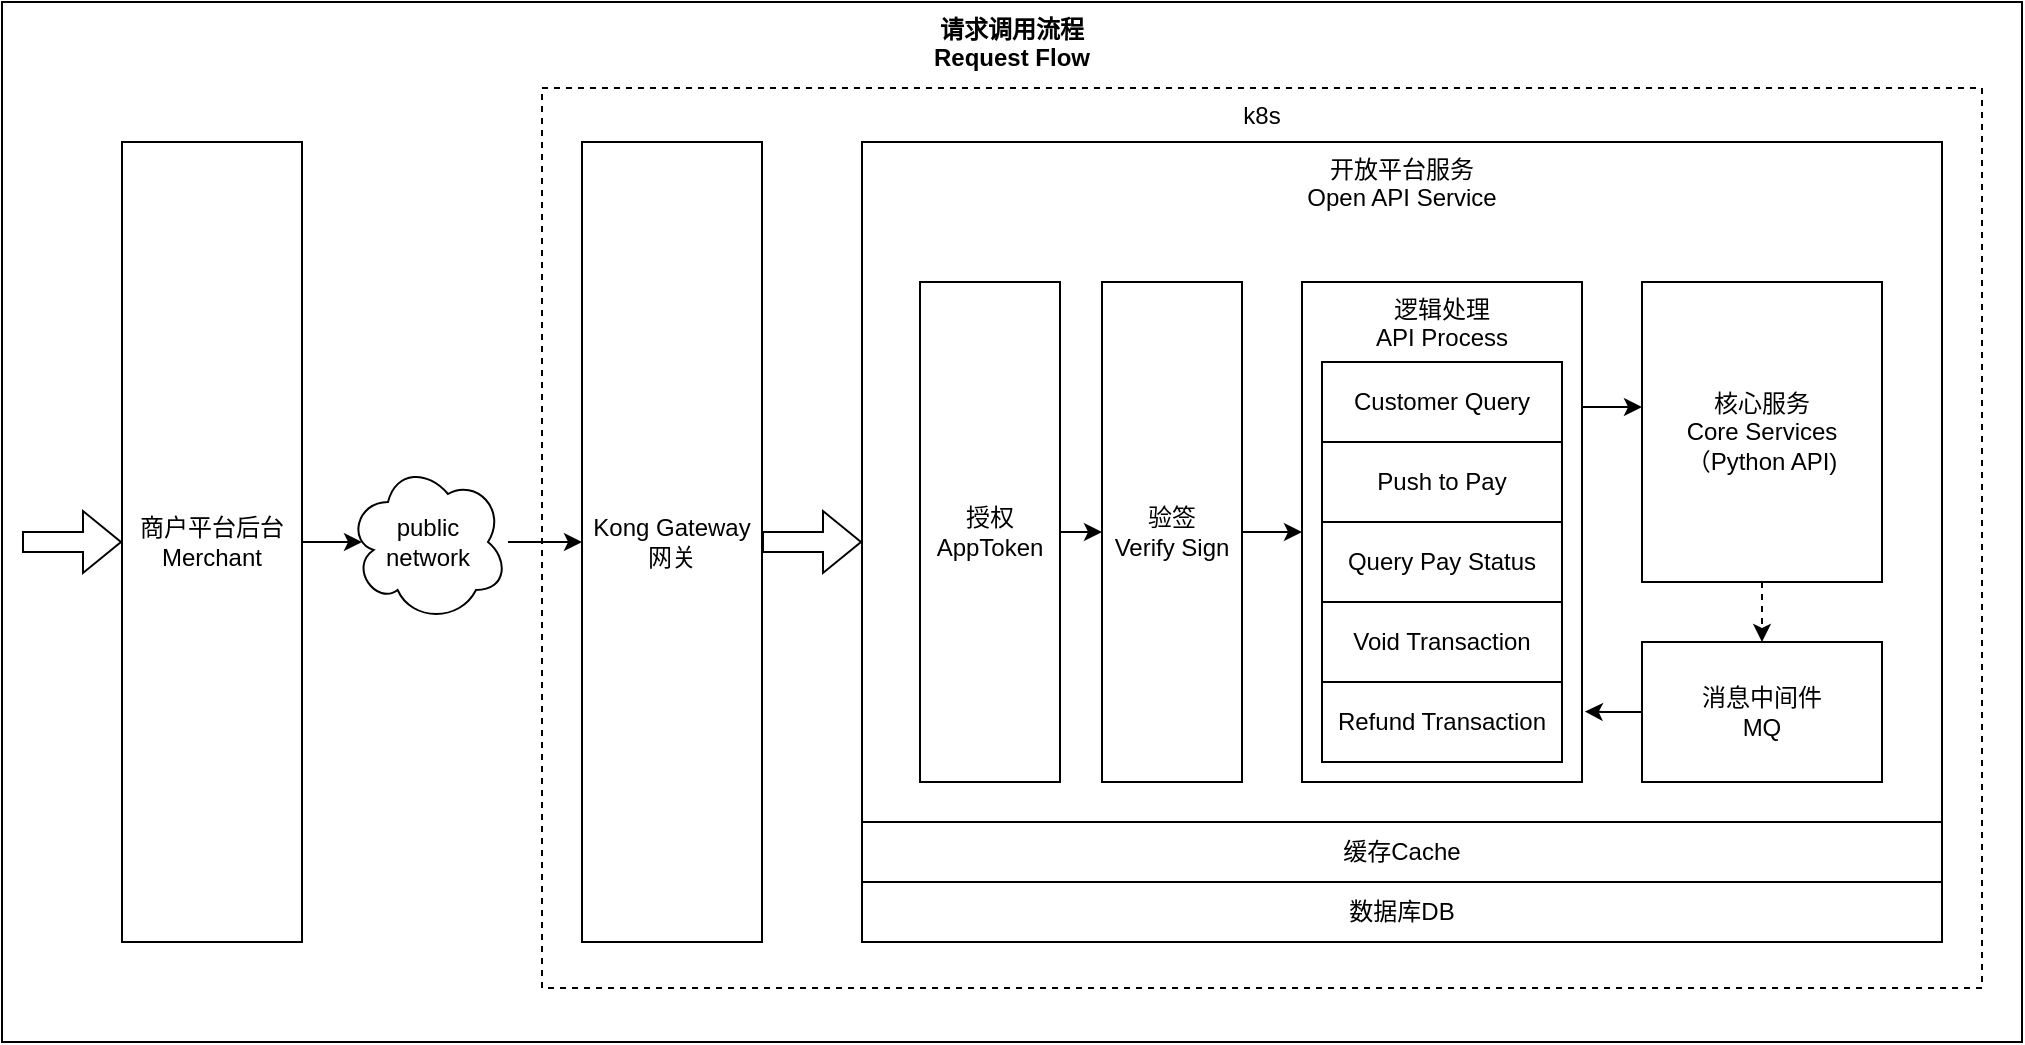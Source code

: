 <mxfile version="20.8.16" type="device"><diagram name="第 1 页" id="vAZl0ws2kkTamz-iTpgY"><mxGraphModel dx="1820" dy="675" grid="1" gridSize="10" guides="1" tooltips="1" connect="1" arrows="1" fold="1" page="1" pageScale="1" pageWidth="827" pageHeight="1169" math="0" shadow="0"><root><mxCell id="0"/><mxCell id="1" parent="0"/><mxCell id="q8u009JyQ21NhVFjjQZb-20" value="请求调用流程&lt;br&gt;Request Flow" style="rounded=0;whiteSpace=wrap;html=1;verticalAlign=top;fontStyle=1" vertex="1" parent="1"><mxGeometry x="-80" y="90" width="1010" height="520" as="geometry"/></mxCell><mxCell id="q8u009JyQ21NhVFjjQZb-40" value="k8s" style="rounded=0;whiteSpace=wrap;html=1;dashed=1;verticalAlign=top;align=center;" vertex="1" parent="1"><mxGeometry x="190" y="133" width="720" height="450" as="geometry"/></mxCell><mxCell id="q8u009JyQ21NhVFjjQZb-23" style="edgeStyle=orthogonalEdgeStyle;rounded=0;orthogonalLoop=1;jettySize=auto;html=1;" edge="1" parent="1" source="q8u009JyQ21NhVFjjQZb-1"><mxGeometry relative="1" as="geometry"><mxPoint x="100" y="360" as="targetPoint"/></mxGeometry></mxCell><mxCell id="q8u009JyQ21NhVFjjQZb-1" value="商户平台后台&lt;br&gt;Merchant" style="rounded=0;whiteSpace=wrap;html=1;" vertex="1" parent="1"><mxGeometry x="-20" y="160" width="90" height="400" as="geometry"/></mxCell><mxCell id="q8u009JyQ21NhVFjjQZb-11" style="edgeStyle=orthogonalEdgeStyle;shape=flexArrow;rounded=0;orthogonalLoop=1;jettySize=auto;html=1;entryX=0;entryY=0.5;entryDx=0;entryDy=0;" edge="1" parent="1" source="q8u009JyQ21NhVFjjQZb-3" target="q8u009JyQ21NhVFjjQZb-4"><mxGeometry relative="1" as="geometry"/></mxCell><mxCell id="q8u009JyQ21NhVFjjQZb-3" value="Kong Gateway&lt;br&gt;网关" style="rounded=0;whiteSpace=wrap;html=1;" vertex="1" parent="1"><mxGeometry x="210" y="160" width="90" height="400" as="geometry"/></mxCell><mxCell id="q8u009JyQ21NhVFjjQZb-4" value="开放平台服务&lt;br&gt;Open API Service" style="rounded=0;whiteSpace=wrap;html=1;verticalAlign=top;" vertex="1" parent="1"><mxGeometry x="350" y="160" width="540" height="400" as="geometry"/></mxCell><mxCell id="q8u009JyQ21NhVFjjQZb-12" style="edgeStyle=orthogonalEdgeStyle;rounded=0;orthogonalLoop=1;jettySize=auto;html=1;exitX=1;exitY=0.5;exitDx=0;exitDy=0;entryX=0;entryY=0.5;entryDx=0;entryDy=0;" edge="1" parent="1" source="q8u009JyQ21NhVFjjQZb-5" target="q8u009JyQ21NhVFjjQZb-6"><mxGeometry relative="1" as="geometry"/></mxCell><mxCell id="q8u009JyQ21NhVFjjQZb-5" value="授权&lt;br&gt;AppToken" style="rounded=0;whiteSpace=wrap;html=1;" vertex="1" parent="1"><mxGeometry x="379" y="230" width="70" height="250" as="geometry"/></mxCell><mxCell id="q8u009JyQ21NhVFjjQZb-19" style="edgeStyle=orthogonalEdgeStyle;rounded=0;orthogonalLoop=1;jettySize=auto;html=1;exitX=1;exitY=0.5;exitDx=0;exitDy=0;" edge="1" parent="1" source="q8u009JyQ21NhVFjjQZb-6" target="q8u009JyQ21NhVFjjQZb-7"><mxGeometry relative="1" as="geometry"/></mxCell><mxCell id="q8u009JyQ21NhVFjjQZb-6" value="验签&lt;br&gt;Verify Sign" style="rounded=0;whiteSpace=wrap;html=1;" vertex="1" parent="1"><mxGeometry x="470" y="230" width="70" height="250" as="geometry"/></mxCell><mxCell id="q8u009JyQ21NhVFjjQZb-38" style="edgeStyle=orthogonalEdgeStyle;rounded=0;orthogonalLoop=1;jettySize=auto;html=1;exitX=1;exitY=0.25;exitDx=0;exitDy=0;entryX=0;entryY=0.42;entryDx=0;entryDy=0;entryPerimeter=0;" edge="1" parent="1" source="q8u009JyQ21NhVFjjQZb-7" target="q8u009JyQ21NhVFjjQZb-29"><mxGeometry relative="1" as="geometry"/></mxCell><mxCell id="q8u009JyQ21NhVFjjQZb-7" value="逻辑处理&lt;br&gt;API Process" style="rounded=0;whiteSpace=wrap;html=1;verticalAlign=top;" vertex="1" parent="1"><mxGeometry x="570" y="230" width="140" height="250" as="geometry"/></mxCell><mxCell id="q8u009JyQ21NhVFjjQZb-8" value="" style="shape=flexArrow;endArrow=classic;html=1;rounded=0;" edge="1" parent="1" target="q8u009JyQ21NhVFjjQZb-1"><mxGeometry width="50" height="50" relative="1" as="geometry"><mxPoint x="-70" y="360" as="sourcePoint"/><mxPoint x="-40" y="280" as="targetPoint"/></mxGeometry></mxCell><mxCell id="q8u009JyQ21NhVFjjQZb-14" value="Customer Query" style="rounded=0;whiteSpace=wrap;html=1;" vertex="1" parent="1"><mxGeometry x="580" y="270" width="120" height="40" as="geometry"/></mxCell><mxCell id="q8u009JyQ21NhVFjjQZb-15" value="Push to Pay" style="rounded=0;whiteSpace=wrap;html=1;" vertex="1" parent="1"><mxGeometry x="580" y="310" width="120" height="40" as="geometry"/></mxCell><mxCell id="q8u009JyQ21NhVFjjQZb-16" value="Void Transaction" style="rounded=0;whiteSpace=wrap;html=1;" vertex="1" parent="1"><mxGeometry x="580" y="390" width="120" height="40" as="geometry"/></mxCell><mxCell id="q8u009JyQ21NhVFjjQZb-17" value="Refund Transaction" style="rounded=0;whiteSpace=wrap;html=1;" vertex="1" parent="1"><mxGeometry x="580" y="430" width="120" height="40" as="geometry"/></mxCell><mxCell id="q8u009JyQ21NhVFjjQZb-18" value="Query Pay Status" style="rounded=0;whiteSpace=wrap;html=1;" vertex="1" parent="1"><mxGeometry x="580" y="350" width="120" height="40" as="geometry"/></mxCell><mxCell id="q8u009JyQ21NhVFjjQZb-24" style="edgeStyle=orthogonalEdgeStyle;rounded=0;orthogonalLoop=1;jettySize=auto;html=1;entryX=0;entryY=0.5;entryDx=0;entryDy=0;" edge="1" parent="1" source="q8u009JyQ21NhVFjjQZb-22" target="q8u009JyQ21NhVFjjQZb-3"><mxGeometry relative="1" as="geometry"><mxPoint x="170" y="331" as="sourcePoint"/><mxPoint x="210" y="331" as="targetPoint"/></mxGeometry></mxCell><mxCell id="q8u009JyQ21NhVFjjQZb-22" value="public&lt;br&gt;network" style="ellipse;shape=cloud;whiteSpace=wrap;html=1;" vertex="1" parent="1"><mxGeometry x="93" y="320" width="80" height="80" as="geometry"/></mxCell><mxCell id="q8u009JyQ21NhVFjjQZb-25" value="数据库DB" style="rounded=0;whiteSpace=wrap;html=1;" vertex="1" parent="1"><mxGeometry x="350" y="530" width="540" height="30" as="geometry"/></mxCell><mxCell id="q8u009JyQ21NhVFjjQZb-35" style="edgeStyle=orthogonalEdgeStyle;rounded=0;orthogonalLoop=1;jettySize=auto;html=1;entryX=1.01;entryY=0.859;entryDx=0;entryDy=0;entryPerimeter=0;" edge="1" parent="1" source="q8u009JyQ21NhVFjjQZb-26" target="q8u009JyQ21NhVFjjQZb-7"><mxGeometry relative="1" as="geometry"/></mxCell><mxCell id="q8u009JyQ21NhVFjjQZb-26" value="消息中间件&lt;br&gt;MQ" style="rounded=0;whiteSpace=wrap;html=1;" vertex="1" parent="1"><mxGeometry x="740" y="410" width="120" height="70" as="geometry"/></mxCell><mxCell id="q8u009JyQ21NhVFjjQZb-27" value="缓存Cache" style="rounded=0;whiteSpace=wrap;html=1;" vertex="1" parent="1"><mxGeometry x="350" y="500" width="540" height="30" as="geometry"/></mxCell><mxCell id="q8u009JyQ21NhVFjjQZb-39" style="edgeStyle=orthogonalEdgeStyle;rounded=0;orthogonalLoop=1;jettySize=auto;html=1;exitX=0.5;exitY=1;exitDx=0;exitDy=0;entryX=0.5;entryY=0;entryDx=0;entryDy=0;dashed=1;" edge="1" parent="1" source="q8u009JyQ21NhVFjjQZb-29" target="q8u009JyQ21NhVFjjQZb-26"><mxGeometry relative="1" as="geometry"/></mxCell><mxCell id="q8u009JyQ21NhVFjjQZb-29" value="核心服务&lt;br&gt;Core Services&lt;br&gt;（Python API)" style="rounded=0;whiteSpace=wrap;html=1;" vertex="1" parent="1"><mxGeometry x="740" y="230" width="120" height="150" as="geometry"/></mxCell></root></mxGraphModel></diagram></mxfile>